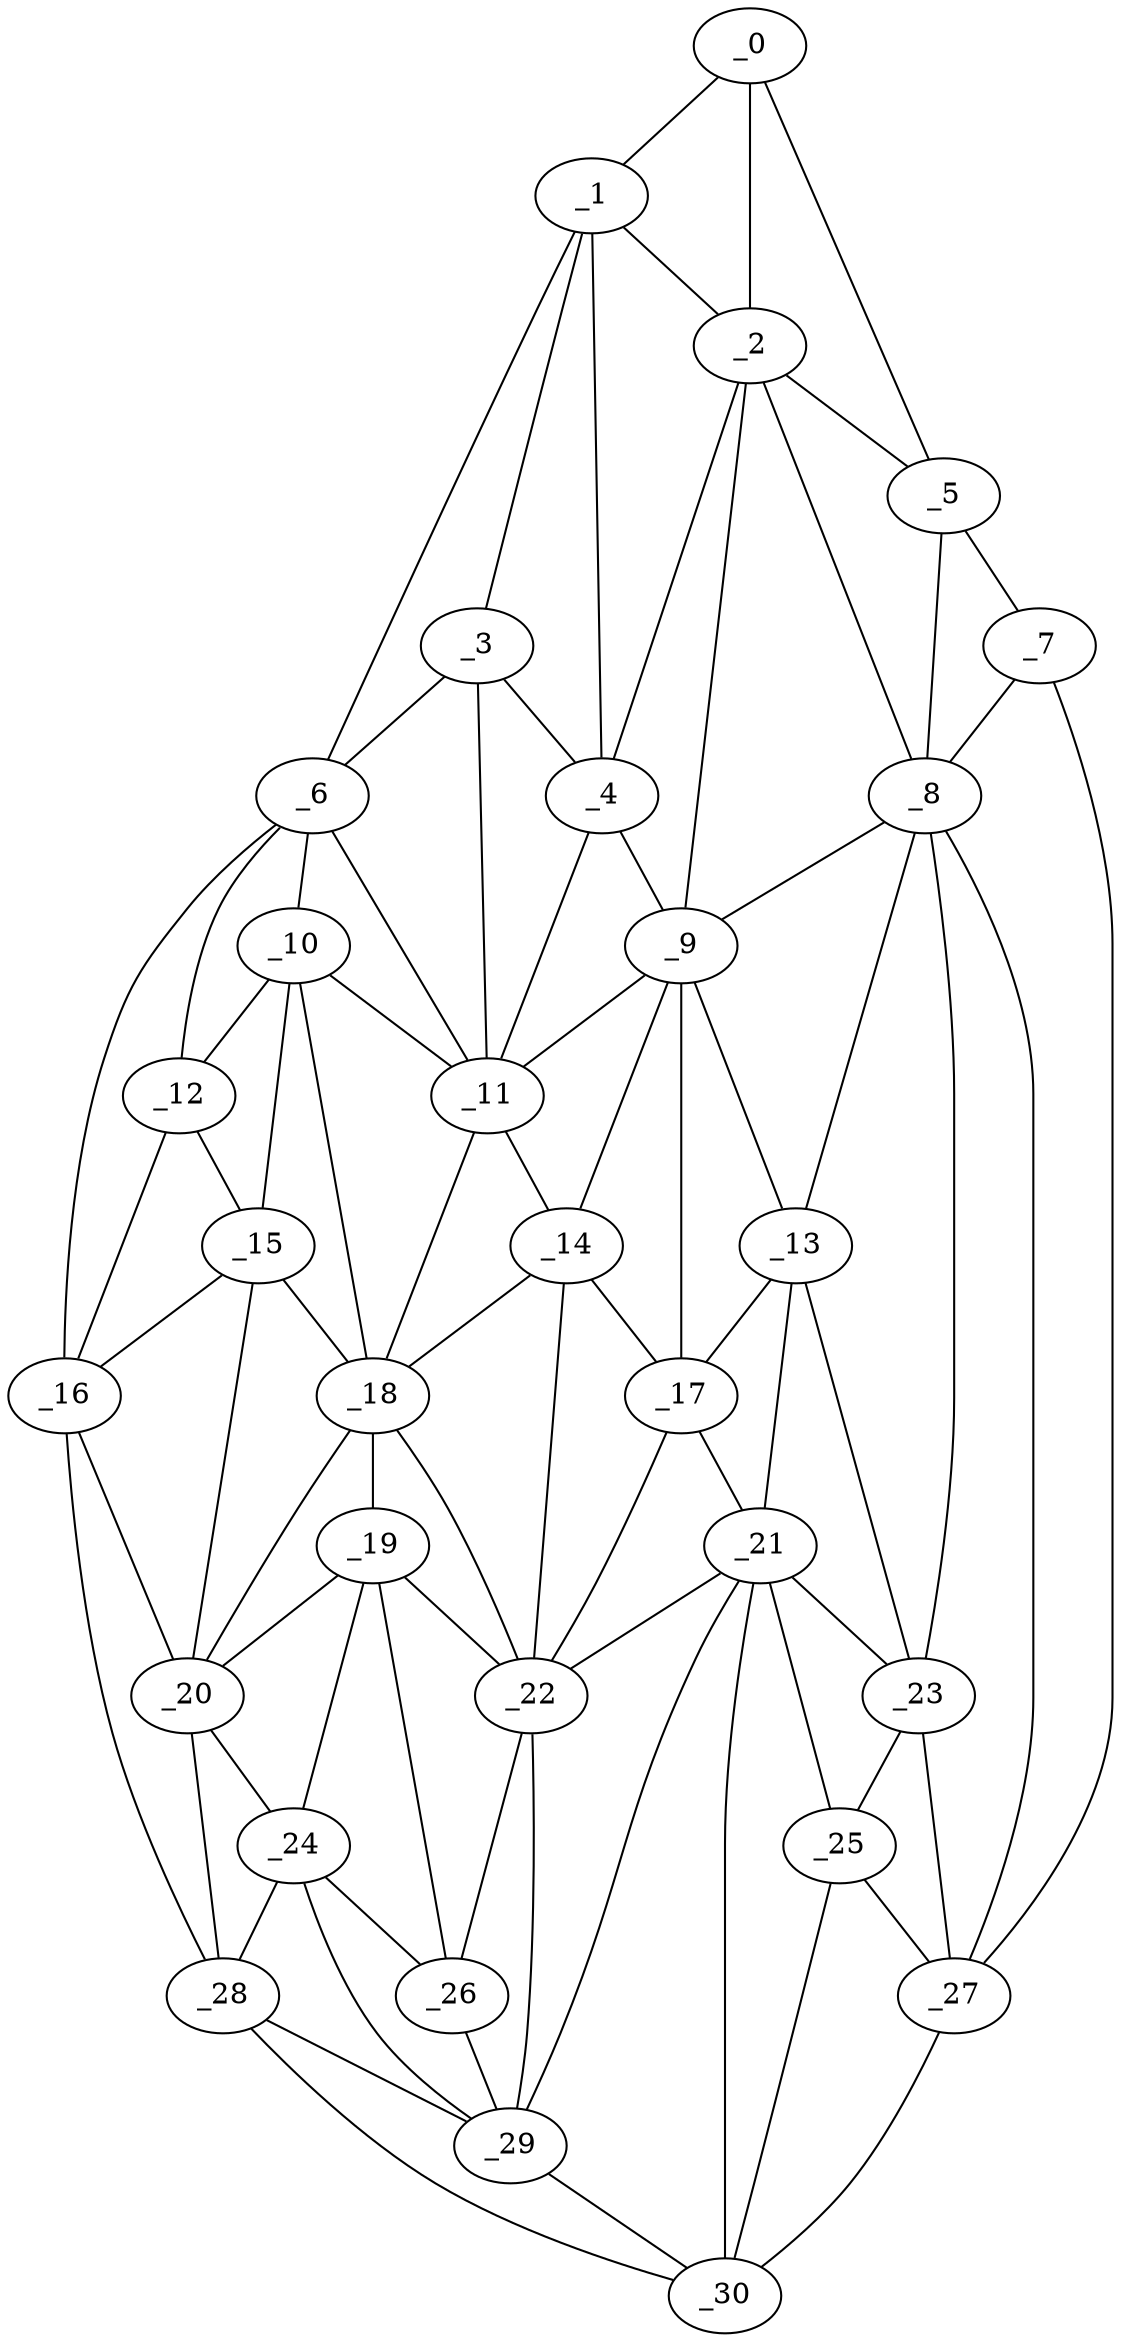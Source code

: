 graph "obj58__255.gxl" {
	_0	 [x=29,
		y=15];
	_1	 [x=31,
		y=45];
	_0 -- _1	 [valence=1];
	_2	 [x=38,
		y=30];
	_0 -- _2	 [valence=1];
	_5	 [x=48,
		y=6];
	_0 -- _5	 [valence=1];
	_1 -- _2	 [valence=2];
	_3	 [x=41,
		y=51];
	_1 -- _3	 [valence=1];
	_4	 [x=45,
		y=49];
	_1 -- _4	 [valence=2];
	_6	 [x=57,
		y=99];
	_1 -- _6	 [valence=1];
	_2 -- _4	 [valence=2];
	_2 -- _5	 [valence=2];
	_8	 [x=61,
		y=16];
	_2 -- _8	 [valence=2];
	_9	 [x=62,
		y=51];
	_2 -- _9	 [valence=1];
	_3 -- _4	 [valence=2];
	_3 -- _6	 [valence=2];
	_11	 [x=67,
		y=73];
	_3 -- _11	 [valence=1];
	_4 -- _9	 [valence=1];
	_4 -- _11	 [valence=2];
	_7	 [x=58,
		y=6];
	_5 -- _7	 [valence=1];
	_5 -- _8	 [valence=2];
	_10	 [x=66,
		y=87];
	_6 -- _10	 [valence=1];
	_6 -- _11	 [valence=1];
	_12	 [x=68,
		y=97];
	_6 -- _12	 [valence=1];
	_16	 [x=79,
		y=106];
	_6 -- _16	 [valence=1];
	_7 -- _8	 [valence=2];
	_27	 [x=104,
		y=19];
	_7 -- _27	 [valence=1];
	_8 -- _9	 [valence=2];
	_13	 [x=73,
		y=42];
	_8 -- _13	 [valence=1];
	_23	 [x=97,
		y=30];
	_8 -- _23	 [valence=2];
	_8 -- _27	 [valence=2];
	_9 -- _11	 [valence=2];
	_9 -- _13	 [valence=1];
	_14	 [x=75,
		y=68];
	_9 -- _14	 [valence=2];
	_17	 [x=81,
		y=51];
	_9 -- _17	 [valence=2];
	_10 -- _11	 [valence=2];
	_10 -- _12	 [valence=1];
	_15	 [x=75,
		y=95];
	_10 -- _15	 [valence=1];
	_18	 [x=83,
		y=79];
	_10 -- _18	 [valence=2];
	_11 -- _14	 [valence=2];
	_11 -- _18	 [valence=1];
	_12 -- _15	 [valence=2];
	_12 -- _16	 [valence=2];
	_13 -- _17	 [valence=2];
	_21	 [x=95,
		y=47];
	_13 -- _21	 [valence=1];
	_13 -- _23	 [valence=2];
	_14 -- _17	 [valence=2];
	_14 -- _18	 [valence=1];
	_22	 [x=96,
		y=70];
	_14 -- _22	 [valence=2];
	_15 -- _16	 [valence=2];
	_15 -- _18	 [valence=2];
	_20	 [x=89,
		y=89];
	_15 -- _20	 [valence=2];
	_16 -- _20	 [valence=2];
	_28	 [x=105,
		y=101];
	_16 -- _28	 [valence=1];
	_17 -- _21	 [valence=1];
	_17 -- _22	 [valence=2];
	_19	 [x=88,
		y=81];
	_18 -- _19	 [valence=2];
	_18 -- _20	 [valence=1];
	_18 -- _22	 [valence=2];
	_19 -- _20	 [valence=1];
	_19 -- _22	 [valence=1];
	_24	 [x=101,
		y=86];
	_19 -- _24	 [valence=1];
	_26	 [x=102,
		y=75];
	_19 -- _26	 [valence=2];
	_20 -- _24	 [valence=1];
	_20 -- _28	 [valence=1];
	_21 -- _22	 [valence=1];
	_21 -- _23	 [valence=2];
	_25	 [x=102,
		y=42];
	_21 -- _25	 [valence=1];
	_29	 [x=110,
		y=69];
	_21 -- _29	 [valence=2];
	_30	 [x=117,
		y=59];
	_21 -- _30	 [valence=1];
	_22 -- _26	 [valence=1];
	_22 -- _29	 [valence=2];
	_23 -- _25	 [valence=2];
	_23 -- _27	 [valence=1];
	_24 -- _26	 [valence=2];
	_24 -- _28	 [valence=1];
	_24 -- _29	 [valence=2];
	_25 -- _27	 [valence=1];
	_25 -- _30	 [valence=2];
	_26 -- _29	 [valence=1];
	_27 -- _30	 [valence=1];
	_28 -- _29	 [valence=2];
	_28 -- _30	 [valence=1];
	_29 -- _30	 [valence=1];
}

